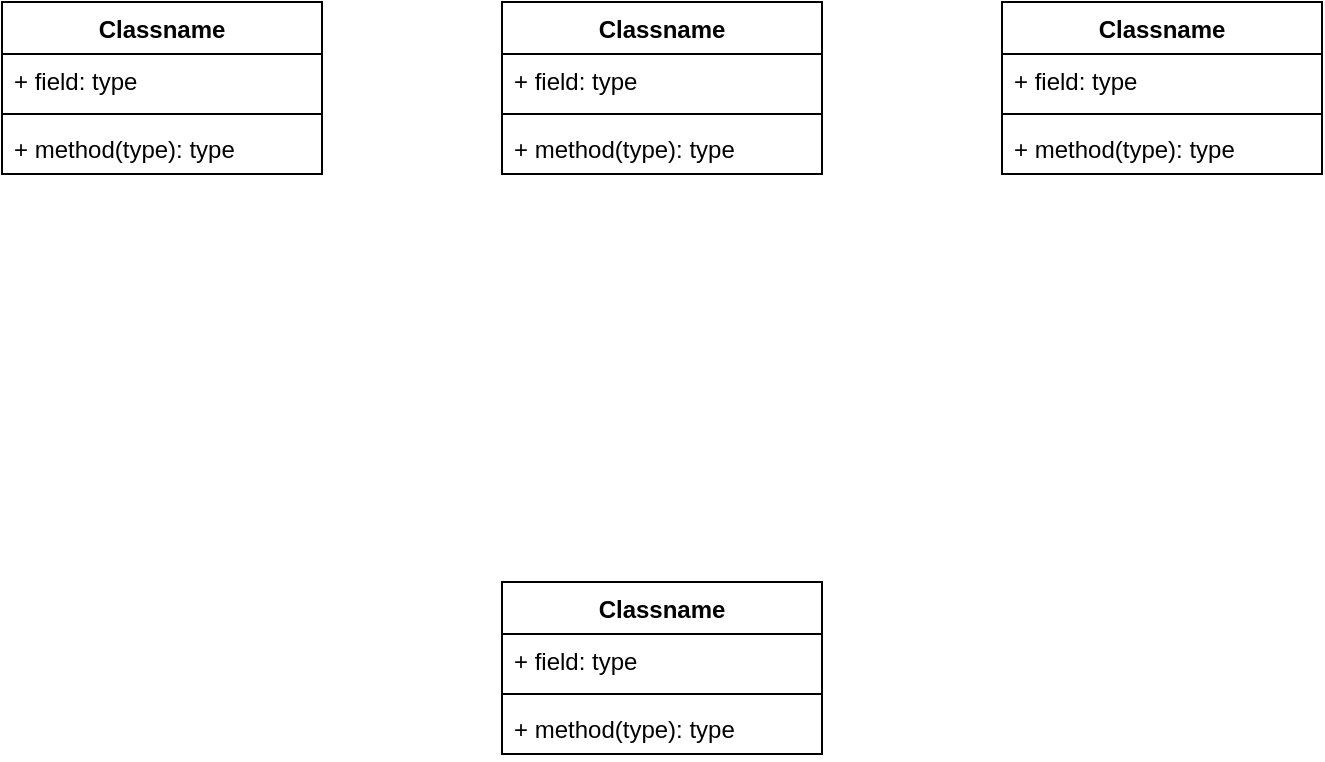 <mxfile version="24.7.16">
  <diagram id="C5RBs43oDa-KdzZeNtuy" name="Page-1">
    <mxGraphModel dx="838" dy="935" grid="1" gridSize="10" guides="1" tooltips="1" connect="1" arrows="1" fold="1" page="1" pageScale="1" pageWidth="827" pageHeight="1169" math="0" shadow="0">
      <root>
        <mxCell id="WIyWlLk6GJQsqaUBKTNV-0" />
        <mxCell id="WIyWlLk6GJQsqaUBKTNV-1" parent="WIyWlLk6GJQsqaUBKTNV-0" />
        <mxCell id="9FUQUXHD3agdwxMDS8VG-0" value="Classname" style="swimlane;fontStyle=1;align=center;verticalAlign=top;childLayout=stackLayout;horizontal=1;startSize=26;horizontalStack=0;resizeParent=1;resizeParentMax=0;resizeLast=0;collapsible=1;marginBottom=0;whiteSpace=wrap;html=1;" vertex="1" parent="WIyWlLk6GJQsqaUBKTNV-1">
          <mxGeometry x="360" y="370" width="160" height="86" as="geometry" />
        </mxCell>
        <mxCell id="9FUQUXHD3agdwxMDS8VG-1" value="+ field: type" style="text;strokeColor=none;fillColor=none;align=left;verticalAlign=top;spacingLeft=4;spacingRight=4;overflow=hidden;rotatable=0;points=[[0,0.5],[1,0.5]];portConstraint=eastwest;whiteSpace=wrap;html=1;" vertex="1" parent="9FUQUXHD3agdwxMDS8VG-0">
          <mxGeometry y="26" width="160" height="26" as="geometry" />
        </mxCell>
        <mxCell id="9FUQUXHD3agdwxMDS8VG-2" value="" style="line;strokeWidth=1;fillColor=none;align=left;verticalAlign=middle;spacingTop=-1;spacingLeft=3;spacingRight=3;rotatable=0;labelPosition=right;points=[];portConstraint=eastwest;strokeColor=inherit;" vertex="1" parent="9FUQUXHD3agdwxMDS8VG-0">
          <mxGeometry y="52" width="160" height="8" as="geometry" />
        </mxCell>
        <mxCell id="9FUQUXHD3agdwxMDS8VG-3" value="+ method(type): type" style="text;strokeColor=none;fillColor=none;align=left;verticalAlign=top;spacingLeft=4;spacingRight=4;overflow=hidden;rotatable=0;points=[[0,0.5],[1,0.5]];portConstraint=eastwest;whiteSpace=wrap;html=1;" vertex="1" parent="9FUQUXHD3agdwxMDS8VG-0">
          <mxGeometry y="60" width="160" height="26" as="geometry" />
        </mxCell>
        <mxCell id="9FUQUXHD3agdwxMDS8VG-4" value="Classname" style="swimlane;fontStyle=1;align=center;verticalAlign=top;childLayout=stackLayout;horizontal=1;startSize=26;horizontalStack=0;resizeParent=1;resizeParentMax=0;resizeLast=0;collapsible=1;marginBottom=0;whiteSpace=wrap;html=1;" vertex="1" parent="WIyWlLk6GJQsqaUBKTNV-1">
          <mxGeometry x="610" y="80" width="160" height="86" as="geometry" />
        </mxCell>
        <mxCell id="9FUQUXHD3agdwxMDS8VG-5" value="+ field: type" style="text;strokeColor=none;fillColor=none;align=left;verticalAlign=top;spacingLeft=4;spacingRight=4;overflow=hidden;rotatable=0;points=[[0,0.5],[1,0.5]];portConstraint=eastwest;whiteSpace=wrap;html=1;" vertex="1" parent="9FUQUXHD3agdwxMDS8VG-4">
          <mxGeometry y="26" width="160" height="26" as="geometry" />
        </mxCell>
        <mxCell id="9FUQUXHD3agdwxMDS8VG-6" value="" style="line;strokeWidth=1;fillColor=none;align=left;verticalAlign=middle;spacingTop=-1;spacingLeft=3;spacingRight=3;rotatable=0;labelPosition=right;points=[];portConstraint=eastwest;strokeColor=inherit;" vertex="1" parent="9FUQUXHD3agdwxMDS8VG-4">
          <mxGeometry y="52" width="160" height="8" as="geometry" />
        </mxCell>
        <mxCell id="9FUQUXHD3agdwxMDS8VG-7" value="+ method(type): type" style="text;strokeColor=none;fillColor=none;align=left;verticalAlign=top;spacingLeft=4;spacingRight=4;overflow=hidden;rotatable=0;points=[[0,0.5],[1,0.5]];portConstraint=eastwest;whiteSpace=wrap;html=1;" vertex="1" parent="9FUQUXHD3agdwxMDS8VG-4">
          <mxGeometry y="60" width="160" height="26" as="geometry" />
        </mxCell>
        <mxCell id="9FUQUXHD3agdwxMDS8VG-8" value="Classname" style="swimlane;fontStyle=1;align=center;verticalAlign=top;childLayout=stackLayout;horizontal=1;startSize=26;horizontalStack=0;resizeParent=1;resizeParentMax=0;resizeLast=0;collapsible=1;marginBottom=0;whiteSpace=wrap;html=1;" vertex="1" parent="WIyWlLk6GJQsqaUBKTNV-1">
          <mxGeometry x="360" y="80" width="160" height="86" as="geometry" />
        </mxCell>
        <mxCell id="9FUQUXHD3agdwxMDS8VG-9" value="+ field: type" style="text;strokeColor=none;fillColor=none;align=left;verticalAlign=top;spacingLeft=4;spacingRight=4;overflow=hidden;rotatable=0;points=[[0,0.5],[1,0.5]];portConstraint=eastwest;whiteSpace=wrap;html=1;" vertex="1" parent="9FUQUXHD3agdwxMDS8VG-8">
          <mxGeometry y="26" width="160" height="26" as="geometry" />
        </mxCell>
        <mxCell id="9FUQUXHD3agdwxMDS8VG-10" value="" style="line;strokeWidth=1;fillColor=none;align=left;verticalAlign=middle;spacingTop=-1;spacingLeft=3;spacingRight=3;rotatable=0;labelPosition=right;points=[];portConstraint=eastwest;strokeColor=inherit;" vertex="1" parent="9FUQUXHD3agdwxMDS8VG-8">
          <mxGeometry y="52" width="160" height="8" as="geometry" />
        </mxCell>
        <mxCell id="9FUQUXHD3agdwxMDS8VG-11" value="+ method(type): type" style="text;strokeColor=none;fillColor=none;align=left;verticalAlign=top;spacingLeft=4;spacingRight=4;overflow=hidden;rotatable=0;points=[[0,0.5],[1,0.5]];portConstraint=eastwest;whiteSpace=wrap;html=1;" vertex="1" parent="9FUQUXHD3agdwxMDS8VG-8">
          <mxGeometry y="60" width="160" height="26" as="geometry" />
        </mxCell>
        <mxCell id="9FUQUXHD3agdwxMDS8VG-12" value="Classname" style="swimlane;fontStyle=1;align=center;verticalAlign=top;childLayout=stackLayout;horizontal=1;startSize=26;horizontalStack=0;resizeParent=1;resizeParentMax=0;resizeLast=0;collapsible=1;marginBottom=0;whiteSpace=wrap;html=1;" vertex="1" parent="WIyWlLk6GJQsqaUBKTNV-1">
          <mxGeometry x="110" y="80" width="160" height="86" as="geometry" />
        </mxCell>
        <mxCell id="9FUQUXHD3agdwxMDS8VG-13" value="+ field: type" style="text;strokeColor=none;fillColor=none;align=left;verticalAlign=top;spacingLeft=4;spacingRight=4;overflow=hidden;rotatable=0;points=[[0,0.5],[1,0.5]];portConstraint=eastwest;whiteSpace=wrap;html=1;" vertex="1" parent="9FUQUXHD3agdwxMDS8VG-12">
          <mxGeometry y="26" width="160" height="26" as="geometry" />
        </mxCell>
        <mxCell id="9FUQUXHD3agdwxMDS8VG-14" value="" style="line;strokeWidth=1;fillColor=none;align=left;verticalAlign=middle;spacingTop=-1;spacingLeft=3;spacingRight=3;rotatable=0;labelPosition=right;points=[];portConstraint=eastwest;strokeColor=inherit;" vertex="1" parent="9FUQUXHD3agdwxMDS8VG-12">
          <mxGeometry y="52" width="160" height="8" as="geometry" />
        </mxCell>
        <mxCell id="9FUQUXHD3agdwxMDS8VG-15" value="+ method(type): type" style="text;strokeColor=none;fillColor=none;align=left;verticalAlign=top;spacingLeft=4;spacingRight=4;overflow=hidden;rotatable=0;points=[[0,0.5],[1,0.5]];portConstraint=eastwest;whiteSpace=wrap;html=1;" vertex="1" parent="9FUQUXHD3agdwxMDS8VG-12">
          <mxGeometry y="60" width="160" height="26" as="geometry" />
        </mxCell>
      </root>
    </mxGraphModel>
  </diagram>
</mxfile>
